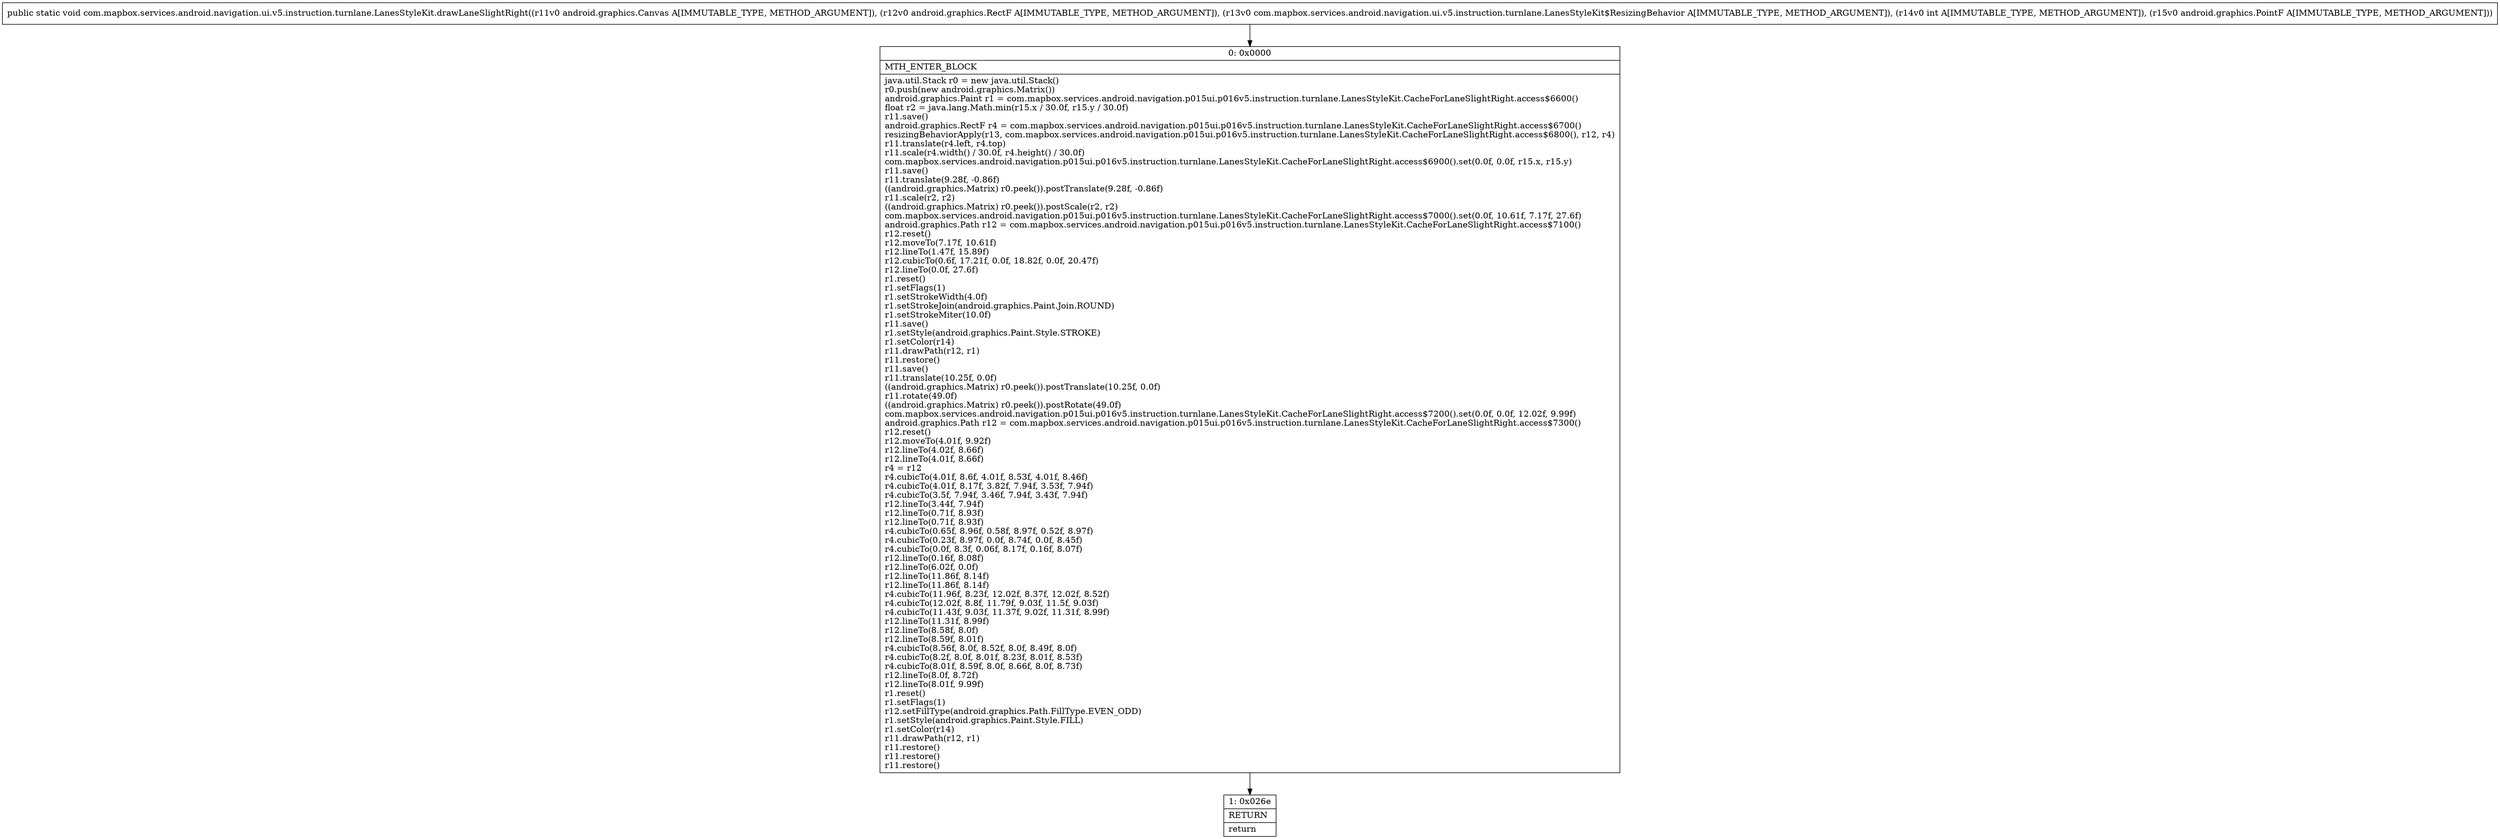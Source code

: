 digraph "CFG forcom.mapbox.services.android.navigation.ui.v5.instruction.turnlane.LanesStyleKit.drawLaneSlightRight(Landroid\/graphics\/Canvas;Landroid\/graphics\/RectF;Lcom\/mapbox\/services\/android\/navigation\/ui\/v5\/instruction\/turnlane\/LanesStyleKit$ResizingBehavior;ILandroid\/graphics\/PointF;)V" {
Node_0 [shape=record,label="{0\:\ 0x0000|MTH_ENTER_BLOCK\l|java.util.Stack r0 = new java.util.Stack()\lr0.push(new android.graphics.Matrix())\landroid.graphics.Paint r1 = com.mapbox.services.android.navigation.p015ui.p016v5.instruction.turnlane.LanesStyleKit.CacheForLaneSlightRight.access$6600()\lfloat r2 = java.lang.Math.min(r15.x \/ 30.0f, r15.y \/ 30.0f)\lr11.save()\landroid.graphics.RectF r4 = com.mapbox.services.android.navigation.p015ui.p016v5.instruction.turnlane.LanesStyleKit.CacheForLaneSlightRight.access$6700()\lresizingBehaviorApply(r13, com.mapbox.services.android.navigation.p015ui.p016v5.instruction.turnlane.LanesStyleKit.CacheForLaneSlightRight.access$6800(), r12, r4)\lr11.translate(r4.left, r4.top)\lr11.scale(r4.width() \/ 30.0f, r4.height() \/ 30.0f)\lcom.mapbox.services.android.navigation.p015ui.p016v5.instruction.turnlane.LanesStyleKit.CacheForLaneSlightRight.access$6900().set(0.0f, 0.0f, r15.x, r15.y)\lr11.save()\lr11.translate(9.28f, \-0.86f)\l((android.graphics.Matrix) r0.peek()).postTranslate(9.28f, \-0.86f)\lr11.scale(r2, r2)\l((android.graphics.Matrix) r0.peek()).postScale(r2, r2)\lcom.mapbox.services.android.navigation.p015ui.p016v5.instruction.turnlane.LanesStyleKit.CacheForLaneSlightRight.access$7000().set(0.0f, 10.61f, 7.17f, 27.6f)\landroid.graphics.Path r12 = com.mapbox.services.android.navigation.p015ui.p016v5.instruction.turnlane.LanesStyleKit.CacheForLaneSlightRight.access$7100()\lr12.reset()\lr12.moveTo(7.17f, 10.61f)\lr12.lineTo(1.47f, 15.89f)\lr12.cubicTo(0.6f, 17.21f, 0.0f, 18.82f, 0.0f, 20.47f)\lr12.lineTo(0.0f, 27.6f)\lr1.reset()\lr1.setFlags(1)\lr1.setStrokeWidth(4.0f)\lr1.setStrokeJoin(android.graphics.Paint.Join.ROUND)\lr1.setStrokeMiter(10.0f)\lr11.save()\lr1.setStyle(android.graphics.Paint.Style.STROKE)\lr1.setColor(r14)\lr11.drawPath(r12, r1)\lr11.restore()\lr11.save()\lr11.translate(10.25f, 0.0f)\l((android.graphics.Matrix) r0.peek()).postTranslate(10.25f, 0.0f)\lr11.rotate(49.0f)\l((android.graphics.Matrix) r0.peek()).postRotate(49.0f)\lcom.mapbox.services.android.navigation.p015ui.p016v5.instruction.turnlane.LanesStyleKit.CacheForLaneSlightRight.access$7200().set(0.0f, 0.0f, 12.02f, 9.99f)\landroid.graphics.Path r12 = com.mapbox.services.android.navigation.p015ui.p016v5.instruction.turnlane.LanesStyleKit.CacheForLaneSlightRight.access$7300()\lr12.reset()\lr12.moveTo(4.01f, 9.92f)\lr12.lineTo(4.02f, 8.66f)\lr12.lineTo(4.01f, 8.66f)\lr4 = r12\lr4.cubicTo(4.01f, 8.6f, 4.01f, 8.53f, 4.01f, 8.46f)\lr4.cubicTo(4.01f, 8.17f, 3.82f, 7.94f, 3.53f, 7.94f)\lr4.cubicTo(3.5f, 7.94f, 3.46f, 7.94f, 3.43f, 7.94f)\lr12.lineTo(3.44f, 7.94f)\lr12.lineTo(0.71f, 8.93f)\lr12.lineTo(0.71f, 8.93f)\lr4.cubicTo(0.65f, 8.96f, 0.58f, 8.97f, 0.52f, 8.97f)\lr4.cubicTo(0.23f, 8.97f, 0.0f, 8.74f, 0.0f, 8.45f)\lr4.cubicTo(0.0f, 8.3f, 0.06f, 8.17f, 0.16f, 8.07f)\lr12.lineTo(0.16f, 8.08f)\lr12.lineTo(6.02f, 0.0f)\lr12.lineTo(11.86f, 8.14f)\lr12.lineTo(11.86f, 8.14f)\lr4.cubicTo(11.96f, 8.23f, 12.02f, 8.37f, 12.02f, 8.52f)\lr4.cubicTo(12.02f, 8.8f, 11.79f, 9.03f, 11.5f, 9.03f)\lr4.cubicTo(11.43f, 9.03f, 11.37f, 9.02f, 11.31f, 8.99f)\lr12.lineTo(11.31f, 8.99f)\lr12.lineTo(8.58f, 8.0f)\lr12.lineTo(8.59f, 8.01f)\lr4.cubicTo(8.56f, 8.0f, 8.52f, 8.0f, 8.49f, 8.0f)\lr4.cubicTo(8.2f, 8.0f, 8.01f, 8.23f, 8.01f, 8.53f)\lr4.cubicTo(8.01f, 8.59f, 8.0f, 8.66f, 8.0f, 8.73f)\lr12.lineTo(8.0f, 8.72f)\lr12.lineTo(8.01f, 9.99f)\lr1.reset()\lr1.setFlags(1)\lr12.setFillType(android.graphics.Path.FillType.EVEN_ODD)\lr1.setStyle(android.graphics.Paint.Style.FILL)\lr1.setColor(r14)\lr11.drawPath(r12, r1)\lr11.restore()\lr11.restore()\lr11.restore()\l}"];
Node_1 [shape=record,label="{1\:\ 0x026e|RETURN\l|return\l}"];
MethodNode[shape=record,label="{public static void com.mapbox.services.android.navigation.ui.v5.instruction.turnlane.LanesStyleKit.drawLaneSlightRight((r11v0 android.graphics.Canvas A[IMMUTABLE_TYPE, METHOD_ARGUMENT]), (r12v0 android.graphics.RectF A[IMMUTABLE_TYPE, METHOD_ARGUMENT]), (r13v0 com.mapbox.services.android.navigation.ui.v5.instruction.turnlane.LanesStyleKit$ResizingBehavior A[IMMUTABLE_TYPE, METHOD_ARGUMENT]), (r14v0 int A[IMMUTABLE_TYPE, METHOD_ARGUMENT]), (r15v0 android.graphics.PointF A[IMMUTABLE_TYPE, METHOD_ARGUMENT])) }"];
MethodNode -> Node_0;
Node_0 -> Node_1;
}

